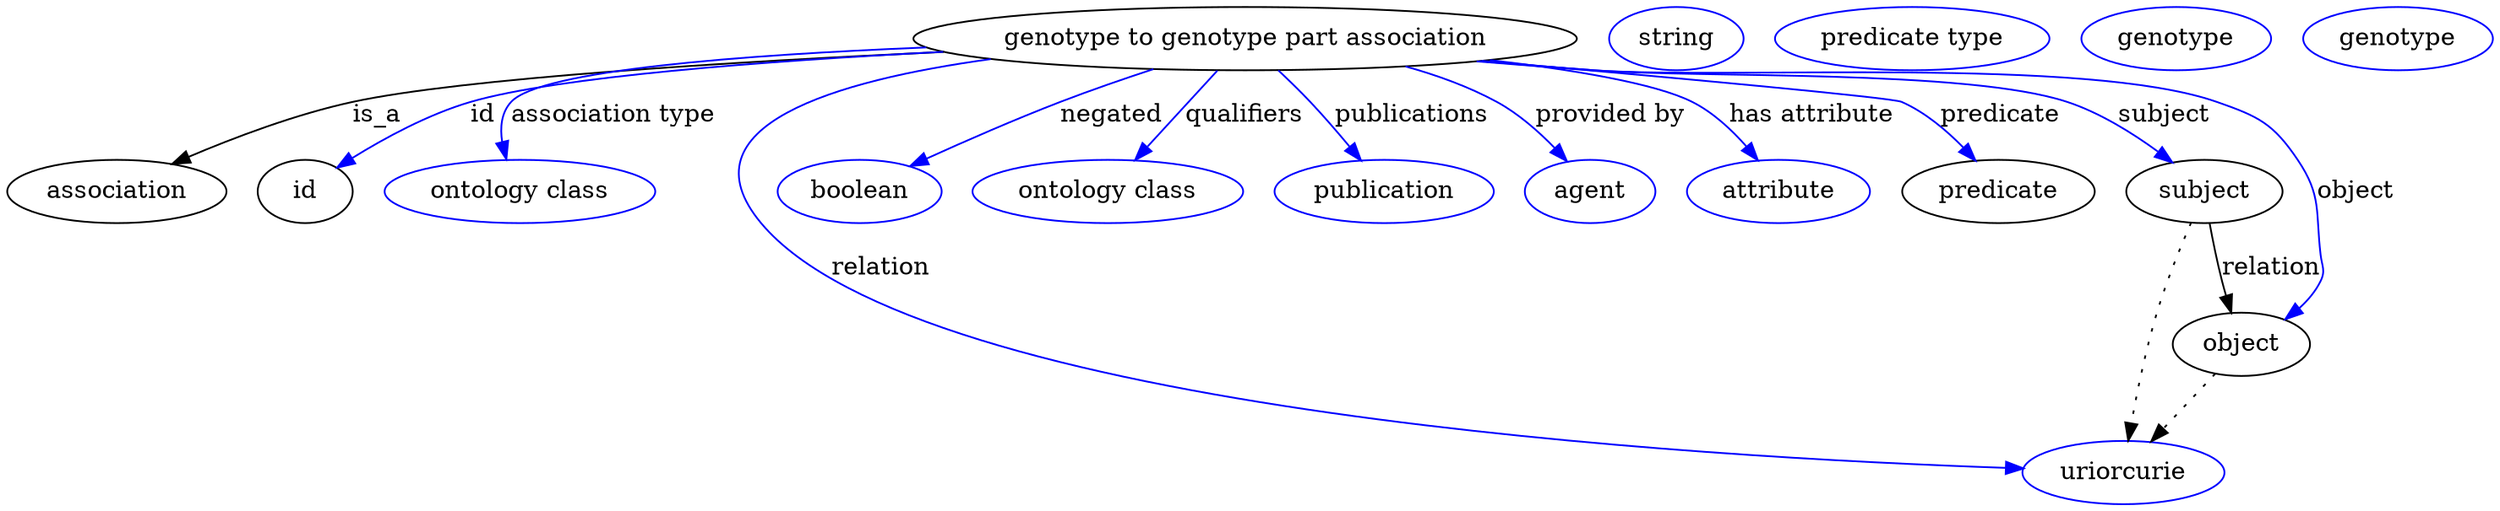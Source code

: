 digraph {
	graph [bb="0,0,1166.9,283"];
	node [label="\N"];
	"genotype to genotype part association"	 [height=0.5,
		label="genotype to genotype part association",
		pos="597.05,265",
		width=4.008];
	association	 [height=0.5,
		pos="50.046,178",
		width=1.3902];
	"genotype to genotype part association" -> association	 [label=is_a,
		lp="183.05,221.5",
		pos="e,78.756,193.02 463.41,258.21 359.9,252.1 225.45,242.08 172.05,229 142.85,221.85 111.59,208.67 88.032,197.5"];
	id	 [height=0.5,
		pos="145.05,178",
		width=0.75];
	"genotype to genotype part association" -> id	 [color=blue,
		label=id,
		lp="234.55,221.5",
		pos="e,162.55,191.88 463.23,258.15 376.23,252.5 271.37,243.1 229.05,229 208.01,221.99 186.69,208.96 170.79,197.82",
		style=solid];
	"association type"	 [color=blue,
		height=0.5,
		label="ontology class",
		pos="252.05,178",
		width=1.7151];
	"genotype to genotype part association" -> "association type"	 [color=blue,
		label="association type",
		lp="294.05,221.5",
		pos="e,245.58,196.19 459.5,259.39 368.89,254.23 264.39,244.91 250.05,229 244.54,222.89 243.29,214.51 243.93,206.3",
		style=solid];
	relation	 [color=blue,
		height=0.5,
		label=uriorcurie,
		pos="1006,18",
		width=1.2638];
	"genotype to genotype part association" -> relation	 [color=blue,
		label=relation,
		lp="429.05,134.5",
		pos="e,960.71,20.951 491.78,252.59 413.04,238.94 325.57,211.7 367.05,160 440.24,68.761 808.88,32.439 950.51,21.709",
		style=solid];
	negated	 [color=blue,
		height=0.5,
		label=boolean,
		pos="414.05,178",
		width=1.0652];
	"genotype to genotype part association" -> negated	 [color=blue,
		label=negated,
		lp="535.55,221.5",
		pos="e,439.73,191.65 555.87,247.74 542.45,241.96 527.54,235.36 514.05,229 492.08,218.65 467.8,206.29 448.67,196.33",
		style=solid];
	qualifiers	 [color=blue,
		height=0.5,
		label="ontology class",
		pos="532.05,178",
		width=1.7151];
	"genotype to genotype part association" -> qualifiers	 [color=blue,
		label=qualifiers,
		lp="595.05,221.5",
		pos="e,545.27,195.71 583.58,246.97 574.28,234.53 561.77,217.78 551.4,203.91",
		style=solid];
	publications	 [color=blue,
		height=0.5,
		label=publication,
		pos="662.05,178",
		width=1.3902];
	"genotype to genotype part association" -> publications	 [color=blue,
		label=publications,
		lp="669.55,221.5",
		pos="e,649.52,195.57 611.41,246.78 615.82,241.11 620.67,234.82 625.05,229 631.13,220.91 637.64,212 643.49,203.93",
		style=solid];
	"provided by"	 [color=blue,
		height=0.5,
		label=agent,
		pos="760.05,178",
		width=0.83048];
	"genotype to genotype part association" -> "provided by"	 [color=blue,
		label="provided by",
		lp="760.05,221.5",
		pos="e,746.7,194.25 662.57,248.9 677.76,243.74 693.44,237.18 707.05,229 719.14,221.73 730.66,211.24 739.86,201.66",
		style=solid];
	"has attribute"	 [color=blue,
		height=0.5,
		label=attribute,
		pos="848.05,178",
		width=1.1193];
	"genotype to genotype part association" -> "has attribute"	 [color=blue,
		label="has attribute",
		lp="851.55,221.5",
		pos="e,835.29,195.41 699.35,252.29 739.25,246.15 779.58,238.13 797.05,229 809.01,222.75 819.94,212.71 828.59,203.19",
		style=solid];
	predicate	 [height=0.5,
		pos="949.05,178",
		width=1.1916];
	"genotype to genotype part association" -> predicate	 [color=blue,
		label=predicate,
		lp="937.05,221.5",
		pos="e,934.05,195.19 701.36,252.49 784.3,242.48 886.82,229.98 889.05,229 903.15,222.81 916.46,212.19 926.94,202.24",
		style=solid];
	subject	 [height=0.5,
		pos="1046,178",
		width=0.99297];
	"genotype to genotype part association" -> subject	 [color=blue,
		label=subject,
		lp="1015.5,221.5",
		pos="e,1027.4,193.65 700.28,252.37 716.91,250.48 733.95,248.62 750.05,247 845.9,237.37 874.77,259.79 966.05,229 985.22,222.53 1004.4,\
210.52 1019.2,199.78",
		style=solid];
	object	 [height=0.5,
		pos="1066,91",
		width=0.9027];
	"genotype to genotype part association" -> object	 [color=blue,
		label=object,
		lp="1118,178",
		pos="e,1086.2,105.27 699.02,252.21 716.04,250.31 733.53,248.48 750.05,247 814.13,241.24 977.84,248.86 1039,229 1065.1,220.55 1075.3,218.4 \
1091,196 1105.2,175.88 1100.4,166.44 1103,142 1103.8,135.37 1105.6,133.14 1103,127 1100.8,121.74 1097.4,116.86 1093.5,112.51",
		style=solid];
	association_id	 [color=blue,
		height=0.5,
		label=string,
		pos="790.05,265",
		width=0.84854];
	"genotype to genotype part association_predicate"	 [color=blue,
		height=0.5,
		label="predicate type",
		pos="899.05,265",
		width=1.679];
	subject -> relation	 [pos="e,1009.4,36.239 1040.1,159.97 1035.6,146.12 1029.5,126.47 1025,109 1019.7,88.088 1014.7,64.188 1011.2,46.13",
		style=dotted];
	subject -> object	 [label=relation,
		lp="1078,134.5",
		pos="e,1061.9,109 1050.2,159.97 1052.9,148.08 1056.6,132.25 1059.7,118.76"];
	"genotype to genotype part association_subject"	 [color=blue,
		height=0.5,
		label=genotype,
		pos="1020,265",
		width=1.1916];
	object -> relation	 [pos="e,1020.2,35.261 1052.4,74.435 1044.8,65.207 1035.2,53.528 1026.8,43.191",
		style=dotted];
	"genotype to genotype part association_object"	 [color=blue,
		height=0.5,
		label=genotype,
		pos="1124,265",
		width=1.1916];
}
